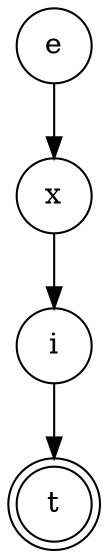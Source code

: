 digraph {   
    node [shape = doublecircle, color = black] t ;
    node [shape = circle];
    node [color= black];
    e -> x -> i -> t;	
}